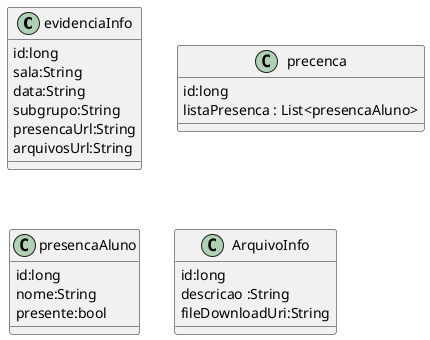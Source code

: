 @startuml
    class evidenciaInfo{
        id:long
        sala:String
        data:String
        subgrupo:String
        presencaUrl:String
        arquivosUrl:String
    }
    class precenca{
        id:long
        listaPresenca : List<presencaAluno>
    }
    class presencaAluno{
        id:long
        nome:String
        presente:bool
    }
    class ArquivoInfo{
        id:long
        descricao :String
        fileDownloadUri:String
    }
@enduml